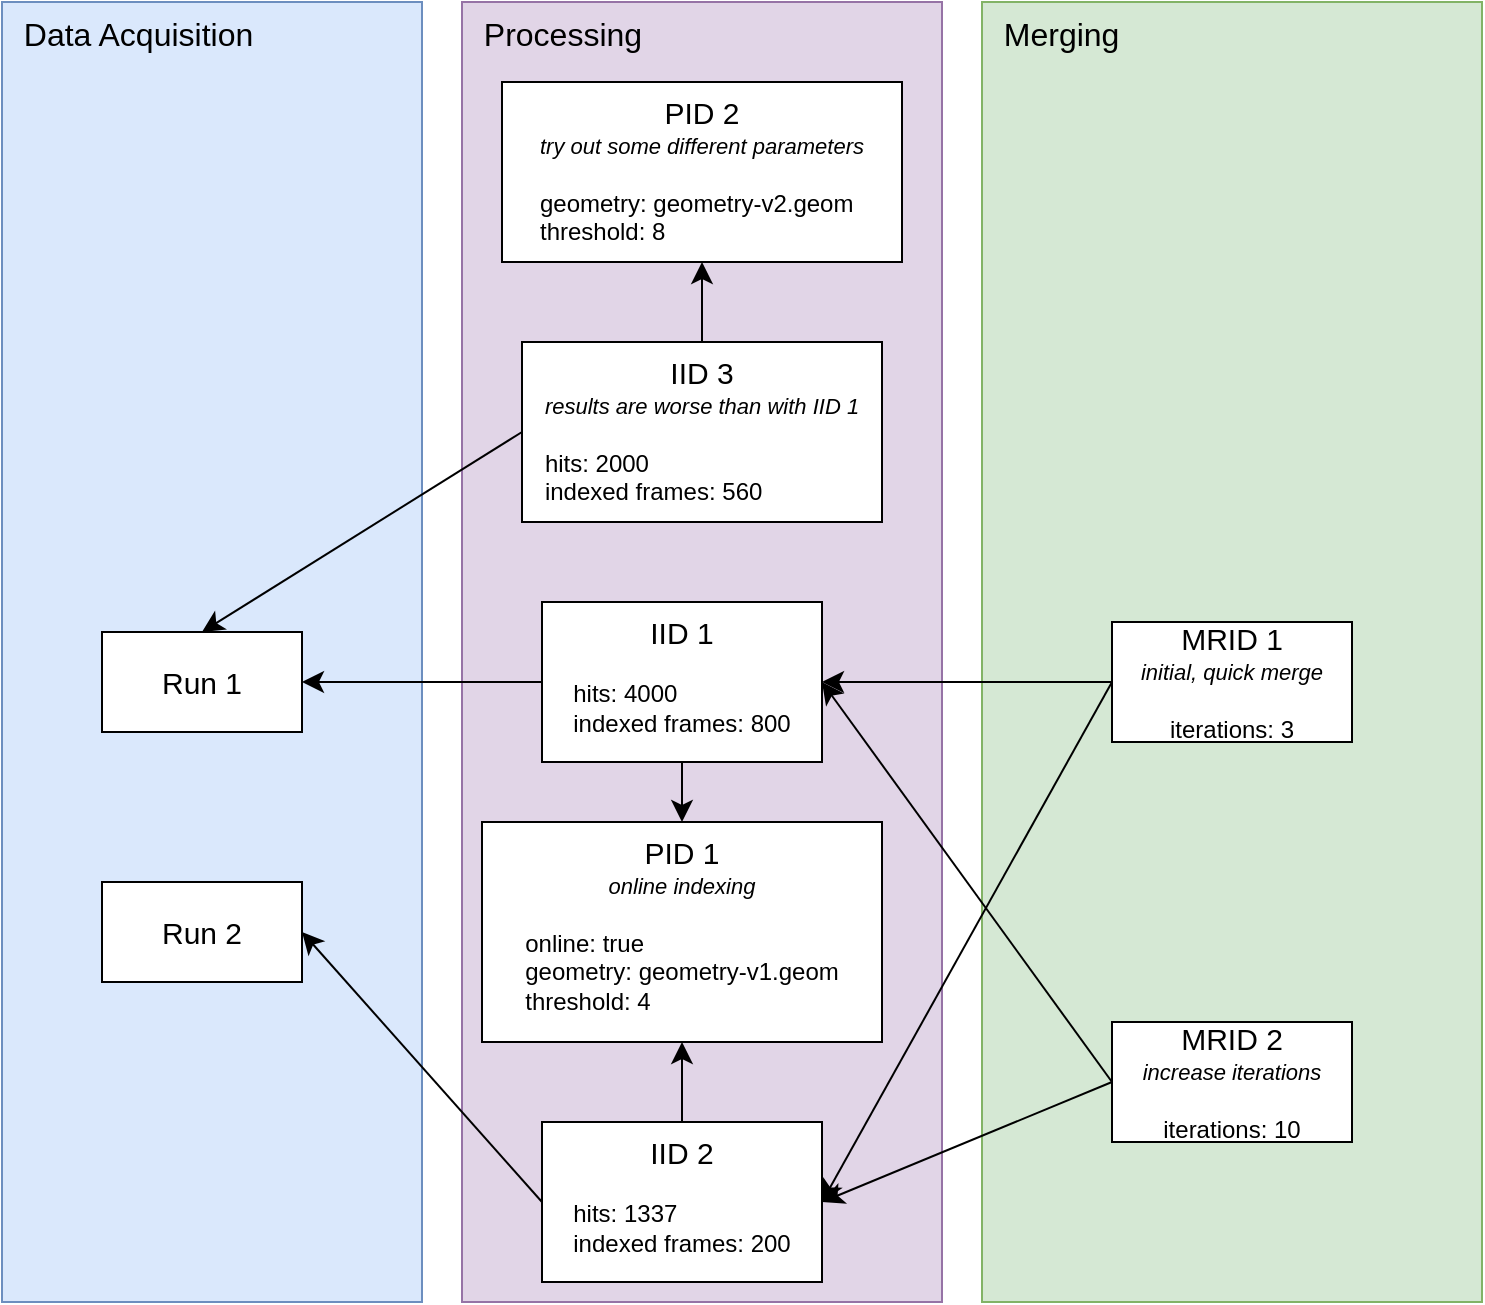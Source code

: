 <mxfile version="24.7.16">
  <diagram name="Page-1" id="9f46799a-70d6-7492-0946-bef42562c5a5">
    <mxGraphModel dx="2890" dy="1256" grid="1" gridSize="10" guides="1" tooltips="1" connect="1" arrows="1" fold="1" page="1" pageScale="1" pageWidth="1100" pageHeight="850" background="none" math="0" shadow="0">
      <root>
        <mxCell id="0" />
        <mxCell id="1" parent="0" />
        <mxCell id="LfD6QpiS2gcv1_lD7IK5-32" value="&amp;nbsp; Merging" style="rounded=0;whiteSpace=wrap;html=1;verticalAlign=top;align=left;textShadow=0;shadow=0;fontSize=16;fillColor=#d5e8d4;strokeColor=#82b366;" vertex="1" parent="1">
          <mxGeometry x="-380" y="50" width="250" height="650" as="geometry" />
        </mxCell>
        <mxCell id="LfD6QpiS2gcv1_lD7IK5-31" value="&amp;nbsp; Processing" style="rounded=0;whiteSpace=wrap;html=1;verticalAlign=top;align=left;textShadow=0;shadow=0;fontSize=16;fillColor=#e1d5e7;strokeColor=#9673a6;" vertex="1" parent="1">
          <mxGeometry x="-640" y="50" width="240" height="650" as="geometry" />
        </mxCell>
        <mxCell id="LfD6QpiS2gcv1_lD7IK5-30" value="&amp;nbsp; Data Acquisition" style="rounded=0;whiteSpace=wrap;html=1;verticalAlign=top;align=left;textShadow=0;shadow=0;fontSize=16;fillColor=#dae8fc;strokeColor=#6c8ebf;" vertex="1" parent="1">
          <mxGeometry x="-870" y="50" width="210" height="650" as="geometry" />
        </mxCell>
        <mxCell id="LfD6QpiS2gcv1_lD7IK5-7" value="&lt;font style=&quot;font-size: 15px;&quot;&gt;PID 2&lt;/font&gt;&lt;div&gt;&lt;i&gt;&lt;font style=&quot;font-size: 11px;&quot;&gt;try out some different parameters&lt;/font&gt;&lt;/i&gt;&lt;/div&gt;&lt;div&gt;&lt;i&gt;&lt;br&gt;&lt;/i&gt;&lt;/div&gt;&lt;div style=&quot;text-align: left;&quot;&gt;geometry: geometry-v2.geom&lt;/div&gt;&lt;div style=&quot;text-align: left;&quot;&gt;threshold: 8&lt;/div&gt;" style="rounded=0;whiteSpace=wrap;html=1;horizontal=1;verticalAlign=top;" vertex="1" parent="1">
          <mxGeometry x="-620" y="90" width="200" height="90" as="geometry" />
        </mxCell>
        <mxCell id="LfD6QpiS2gcv1_lD7IK5-8" value="&lt;font style=&quot;font-size: 15px;&quot;&gt;PID 1&lt;/font&gt;&lt;div&gt;&lt;span style=&quot;font-size: 11px;&quot;&gt;&lt;i&gt;online indexing&lt;/i&gt;&lt;/span&gt;&lt;/div&gt;&lt;div&gt;&lt;i&gt;&lt;br&gt;&lt;/i&gt;&lt;/div&gt;&lt;div style=&quot;text-align: left;&quot;&gt;online: true&lt;/div&gt;&lt;div style=&quot;text-align: left;&quot;&gt;geometry: geometry-v1.geom&lt;/div&gt;&lt;div style=&quot;text-align: left;&quot;&gt;threshold: 4&lt;/div&gt;" style="rounded=0;whiteSpace=wrap;html=1;horizontal=1;verticalAlign=top;" vertex="1" parent="1">
          <mxGeometry x="-630" y="460" width="200" height="110" as="geometry" />
        </mxCell>
        <mxCell id="LfD6QpiS2gcv1_lD7IK5-10" value="&lt;font style=&quot;font-size: 15px;&quot;&gt;IID 1&lt;/font&gt;&lt;div&gt;&lt;br&gt;&lt;/div&gt;&lt;div style=&quot;text-align: left;&quot;&gt;hits: 4000&lt;/div&gt;&lt;div style=&quot;text-align: left;&quot;&gt;indexed frames: 800&lt;br&gt;&lt;/div&gt;" style="rounded=0;whiteSpace=wrap;html=1;horizontal=1;verticalAlign=top;" vertex="1" parent="1">
          <mxGeometry x="-600" y="350" width="140" height="80" as="geometry" />
        </mxCell>
        <mxCell id="LfD6QpiS2gcv1_lD7IK5-11" value="&lt;font style=&quot;font-size: 15px;&quot;&gt;IID 2&lt;/font&gt;&lt;div&gt;&lt;br&gt;&lt;/div&gt;&lt;div style=&quot;text-align: left;&quot;&gt;hits: 1337&lt;/div&gt;&lt;div style=&quot;text-align: left;&quot;&gt;indexed frames: 200&lt;br&gt;&lt;/div&gt;" style="rounded=0;whiteSpace=wrap;html=1;horizontal=1;verticalAlign=top;" vertex="1" parent="1">
          <mxGeometry x="-600" y="610" width="140" height="80" as="geometry" />
        </mxCell>
        <mxCell id="LfD6QpiS2gcv1_lD7IK5-12" value="&lt;font style=&quot;font-size: 15px;&quot;&gt;Run 1&lt;/font&gt;" style="rounded=0;whiteSpace=wrap;html=1;" vertex="1" parent="1">
          <mxGeometry x="-820" y="365" width="100" height="50" as="geometry" />
        </mxCell>
        <mxCell id="LfD6QpiS2gcv1_lD7IK5-13" value="&lt;font style=&quot;font-size: 15px;&quot;&gt;Run 2&lt;/font&gt;" style="rounded=0;whiteSpace=wrap;html=1;" vertex="1" parent="1">
          <mxGeometry x="-820" y="490" width="100" height="50" as="geometry" />
        </mxCell>
        <mxCell id="LfD6QpiS2gcv1_lD7IK5-14" value="" style="endArrow=classic;html=1;rounded=0;fontSize=12;startSize=8;endSize=8;curved=1;entryX=1;entryY=0.5;entryDx=0;entryDy=0;exitX=0;exitY=0.5;exitDx=0;exitDy=0;" edge="1" parent="1" source="LfD6QpiS2gcv1_lD7IK5-10" target="LfD6QpiS2gcv1_lD7IK5-12">
          <mxGeometry width="50" height="50" relative="1" as="geometry">
            <mxPoint x="-660" y="490" as="sourcePoint" />
            <mxPoint x="-670" y="440" as="targetPoint" />
          </mxGeometry>
        </mxCell>
        <mxCell id="LfD6QpiS2gcv1_lD7IK5-15" value="&lt;font style=&quot;font-size: 15px;&quot;&gt;IID 3&lt;/font&gt;&lt;div&gt;&lt;i style=&quot;&quot;&gt;&lt;font style=&quot;font-size: 11px;&quot;&gt;results are worse than with IID 1&lt;/font&gt;&lt;/i&gt;&lt;br&gt;&lt;div&gt;&lt;br&gt;&lt;/div&gt;&lt;div style=&quot;text-align: left;&quot;&gt;hits: 2000&lt;/div&gt;&lt;div style=&quot;text-align: left;&quot;&gt;indexed frames: 560&lt;br&gt;&lt;/div&gt;&lt;/div&gt;" style="rounded=0;whiteSpace=wrap;html=1;horizontal=1;verticalAlign=top;" vertex="1" parent="1">
          <mxGeometry x="-610" y="220" width="180" height="90" as="geometry" />
        </mxCell>
        <mxCell id="LfD6QpiS2gcv1_lD7IK5-16" value="" style="endArrow=classic;html=1;rounded=0;fontSize=12;startSize=8;endSize=8;curved=1;entryX=1;entryY=0.5;entryDx=0;entryDy=0;exitX=0;exitY=0.5;exitDx=0;exitDy=0;" edge="1" parent="1" source="LfD6QpiS2gcv1_lD7IK5-11" target="LfD6QpiS2gcv1_lD7IK5-13">
          <mxGeometry width="50" height="50" relative="1" as="geometry">
            <mxPoint x="-680" y="665" as="sourcePoint" />
            <mxPoint x="-630" y="615" as="targetPoint" />
          </mxGeometry>
        </mxCell>
        <mxCell id="LfD6QpiS2gcv1_lD7IK5-17" value="" style="endArrow=classic;html=1;rounded=0;fontSize=12;startSize=8;endSize=8;curved=1;exitX=0.5;exitY=0;exitDx=0;exitDy=0;entryX=0.5;entryY=1;entryDx=0;entryDy=0;" edge="1" parent="1" source="LfD6QpiS2gcv1_lD7IK5-11" target="LfD6QpiS2gcv1_lD7IK5-8">
          <mxGeometry width="50" height="50" relative="1" as="geometry">
            <mxPoint x="-660" y="490" as="sourcePoint" />
            <mxPoint x="-610" y="440" as="targetPoint" />
          </mxGeometry>
        </mxCell>
        <mxCell id="LfD6QpiS2gcv1_lD7IK5-18" value="" style="endArrow=classic;html=1;rounded=0;fontSize=12;startSize=8;endSize=8;curved=1;entryX=0.5;entryY=0;entryDx=0;entryDy=0;exitX=0.5;exitY=1;exitDx=0;exitDy=0;" edge="1" parent="1" source="LfD6QpiS2gcv1_lD7IK5-10" target="LfD6QpiS2gcv1_lD7IK5-8">
          <mxGeometry width="50" height="50" relative="1" as="geometry">
            <mxPoint x="-660" y="490" as="sourcePoint" />
            <mxPoint x="-610" y="440" as="targetPoint" />
          </mxGeometry>
        </mxCell>
        <mxCell id="LfD6QpiS2gcv1_lD7IK5-22" value="" style="endArrow=classic;html=1;rounded=0;fontSize=12;startSize=8;endSize=8;curved=1;entryX=0.5;entryY=0;entryDx=0;entryDy=0;exitX=0;exitY=0.5;exitDx=0;exitDy=0;" edge="1" parent="1" source="LfD6QpiS2gcv1_lD7IK5-15" target="LfD6QpiS2gcv1_lD7IK5-12">
          <mxGeometry width="50" height="50" relative="1" as="geometry">
            <mxPoint x="-660" y="430" as="sourcePoint" />
            <mxPoint x="-610" y="380" as="targetPoint" />
          </mxGeometry>
        </mxCell>
        <mxCell id="LfD6QpiS2gcv1_lD7IK5-23" value="" style="endArrow=classic;html=1;rounded=0;fontSize=12;startSize=8;endSize=8;curved=1;entryX=0.5;entryY=1;entryDx=0;entryDy=0;exitX=0.5;exitY=0;exitDx=0;exitDy=0;" edge="1" parent="1" source="LfD6QpiS2gcv1_lD7IK5-15" target="LfD6QpiS2gcv1_lD7IK5-7">
          <mxGeometry width="50" height="50" relative="1" as="geometry">
            <mxPoint x="-660" y="430" as="sourcePoint" />
            <mxPoint x="-610" y="380" as="targetPoint" />
          </mxGeometry>
        </mxCell>
        <mxCell id="LfD6QpiS2gcv1_lD7IK5-24" value="&lt;font style=&quot;font-size: 15px;&quot;&gt;MRID 1&lt;/font&gt;&lt;div&gt;&lt;font style=&quot;font-size: 11px;&quot;&gt;&lt;i&gt;initial, quick merge&lt;/i&gt;&lt;/font&gt;&lt;/div&gt;&lt;div&gt;&lt;br&gt;&lt;/div&gt;&lt;div&gt;iterations: 3&lt;/div&gt;" style="rounded=0;whiteSpace=wrap;html=1;" vertex="1" parent="1">
          <mxGeometry x="-315" y="360" width="120" height="60" as="geometry" />
        </mxCell>
        <mxCell id="LfD6QpiS2gcv1_lD7IK5-25" value="&lt;font style=&quot;font-size: 15px;&quot;&gt;MRID 2&lt;/font&gt;&lt;div&gt;&lt;font style=&quot;font-size: 11px;&quot;&gt;&lt;i&gt;increase iterations&lt;/i&gt;&lt;/font&gt;&lt;/div&gt;&lt;div&gt;&lt;br&gt;&lt;/div&gt;&lt;div&gt;iterations: 10&lt;/div&gt;" style="rounded=0;whiteSpace=wrap;html=1;" vertex="1" parent="1">
          <mxGeometry x="-315" y="560" width="120" height="60" as="geometry" />
        </mxCell>
        <mxCell id="LfD6QpiS2gcv1_lD7IK5-26" value="" style="endArrow=classic;html=1;rounded=0;fontSize=12;startSize=8;endSize=8;curved=1;entryX=1;entryY=0.5;entryDx=0;entryDy=0;exitX=0;exitY=0.5;exitDx=0;exitDy=0;" edge="1" parent="1" source="LfD6QpiS2gcv1_lD7IK5-24" target="LfD6QpiS2gcv1_lD7IK5-10">
          <mxGeometry width="50" height="50" relative="1" as="geometry">
            <mxPoint x="-360" y="480" as="sourcePoint" />
            <mxPoint x="-310" y="430" as="targetPoint" />
          </mxGeometry>
        </mxCell>
        <mxCell id="LfD6QpiS2gcv1_lD7IK5-27" value="" style="endArrow=classic;html=1;rounded=0;fontSize=12;startSize=8;endSize=8;curved=1;entryX=1;entryY=0.5;entryDx=0;entryDy=0;exitX=0;exitY=0.5;exitDx=0;exitDy=0;" edge="1" parent="1" source="LfD6QpiS2gcv1_lD7IK5-24" target="LfD6QpiS2gcv1_lD7IK5-11">
          <mxGeometry width="50" height="50" relative="1" as="geometry">
            <mxPoint x="-300" y="390" as="sourcePoint" />
            <mxPoint x="-310" y="430" as="targetPoint" />
          </mxGeometry>
        </mxCell>
        <mxCell id="LfD6QpiS2gcv1_lD7IK5-28" value="" style="endArrow=classic;html=1;rounded=0;fontSize=12;startSize=8;endSize=8;curved=1;entryX=1;entryY=0.5;entryDx=0;entryDy=0;exitX=0;exitY=0.5;exitDx=0;exitDy=0;" edge="1" parent="1" source="LfD6QpiS2gcv1_lD7IK5-25" target="LfD6QpiS2gcv1_lD7IK5-10">
          <mxGeometry width="50" height="50" relative="1" as="geometry">
            <mxPoint x="-360" y="480" as="sourcePoint" />
            <mxPoint x="-310" y="430" as="targetPoint" />
          </mxGeometry>
        </mxCell>
        <mxCell id="LfD6QpiS2gcv1_lD7IK5-29" value="" style="endArrow=classic;html=1;rounded=0;fontSize=12;startSize=8;endSize=8;curved=1;entryX=1;entryY=0.5;entryDx=0;entryDy=0;exitX=0;exitY=0.5;exitDx=0;exitDy=0;" edge="1" parent="1" source="LfD6QpiS2gcv1_lD7IK5-25" target="LfD6QpiS2gcv1_lD7IK5-11">
          <mxGeometry width="50" height="50" relative="1" as="geometry">
            <mxPoint x="-300" y="580" as="sourcePoint" />
            <mxPoint x="-310" y="430" as="targetPoint" />
          </mxGeometry>
        </mxCell>
      </root>
    </mxGraphModel>
  </diagram>
</mxfile>
